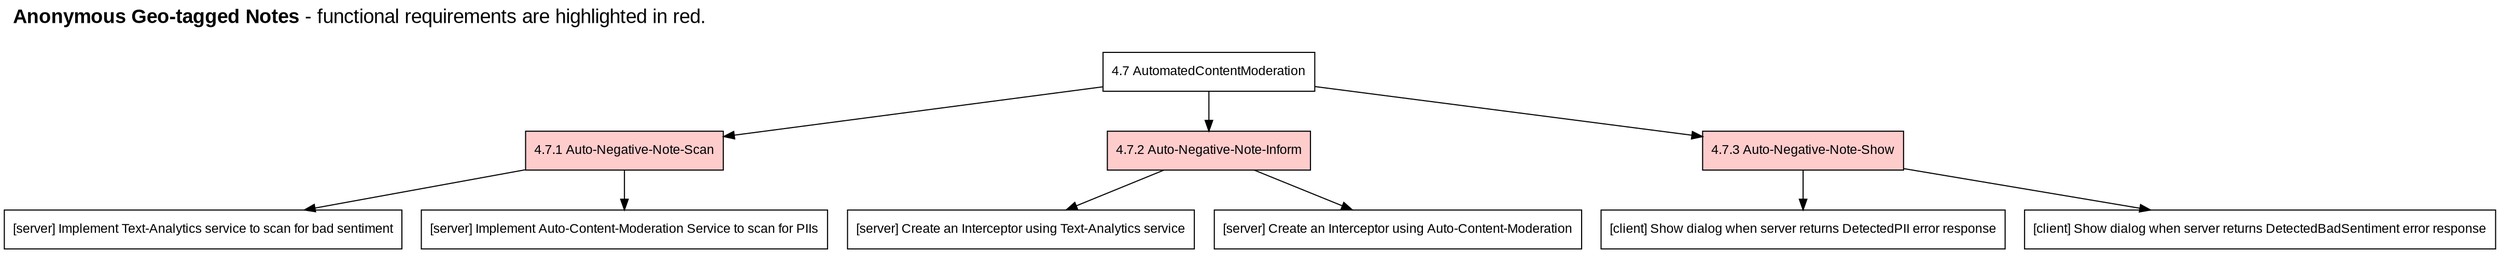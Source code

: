 /*
Automated Content Moderation:
Auto-Negative-Note-Scan:    The server will need to scan the note’s contents to compare 
                            and decide whether it is appropriate enough to store and 
                            display to other users

Auto-Negative-Note-Inform:  The server should inform the client if the content was deemed 
                            inappropriate

Auto-Negative-Note-Show:    The client should inform the user that their note was not uploaded 
                            due to the note’s content containing inappropriate content
*/

digraph
{
    fontsize = 18
    fontname = Arial
    labelloc = "t"
    labeljust = "l"
    rankdir="TB"

    // System feature title
    label = <<b>Anonymous Geo-tagged Notes</b> - functional requirements are highlighted in red.<br/><br/>>

    overlap="compress"
    node [shape=record fontname=Arial fontsize=12 fillcolor="lightblue"] "4.7 AutomatedContentModeration";  // System Reqs
    node [style=filled fillcolor="#FFCCCC"]
    "4.7.1 Auto-Negative-Note-Scan" 
    "4.7.2 Auto-Negative-Note-Inform" 
    "4.7.3 Auto-Negative-Note-Show";                              
    "4.7 AutomatedContentModeration" -> "4.7.1 Auto-Negative-Note-Scan";
    "4.7 AutomatedContentModeration" -> "4.7.2 Auto-Negative-Note-Inform";
    "4.7 AutomatedContentModeration" -> "4.7.3 Auto-Negative-Note-Show";
    node [fillcolor="#FFFFFF"]
    "4.7.1 Auto-Negative-Note-Scan" -> "[server] Implement Text-Analytics service to scan for bad sentiment"
    "4.7.1 Auto-Negative-Note-Scan" -> "[server] Implement Auto-Content-Moderation Service to scan for PIIs"
    "4.7.2 Auto-Negative-Note-Inform" -> "[server] Create an Interceptor using Text-Analytics service"
    "4.7.2 Auto-Negative-Note-Inform" -> "[server] Create an Interceptor using Auto-Content-Moderation"
    "4.7.3 Auto-Negative-Note-Show" -> "[client] Show dialog when server returns DetectedPII error response"
    "4.7.3 Auto-Negative-Note-Show" -> "[client] Show dialog when server returns DetectedBadSentiment error response"
}
